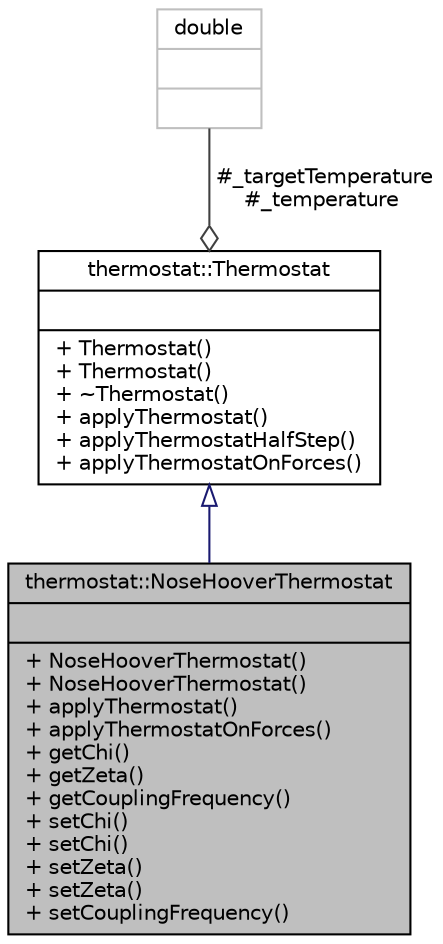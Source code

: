 digraph "thermostat::NoseHooverThermostat"
{
 // LATEX_PDF_SIZE
  edge [fontname="Helvetica",fontsize="10",labelfontname="Helvetica",labelfontsize="10"];
  node [fontname="Helvetica",fontsize="10",shape=record];
  Node1 [label="{thermostat::NoseHooverThermostat\n||+ NoseHooverThermostat()\l+ NoseHooverThermostat()\l+ applyThermostat()\l+ applyThermostatOnForces()\l+ getChi()\l+ getZeta()\l+ getCouplingFrequency()\l+ setChi()\l+ setChi()\l+ setZeta()\l+ setZeta()\l+ setCouplingFrequency()\l}",height=0.2,width=0.4,color="black", fillcolor="grey75", style="filled", fontcolor="black",tooltip="this class implements the Nose-Hoover thermostat"];
  Node2 -> Node1 [dir="back",color="midnightblue",fontsize="10",style="solid",arrowtail="onormal",fontname="Helvetica"];
  Node2 [label="{thermostat::Thermostat\n||+ Thermostat()\l+ Thermostat()\l+ ~Thermostat()\l+ applyThermostat()\l+ applyThermostatHalfStep()\l+ applyThermostatOnForces()\l}",height=0.2,width=0.4,color="black", fillcolor="white", style="filled",URL="$classthermostat_1_1Thermostat.html",tooltip="Thermostat is a base class for all thermostats."];
  Node3 -> Node2 [color="grey25",fontsize="10",style="solid",label=" #_targetTemperature\n#_temperature" ,arrowhead="odiamond",fontname="Helvetica"];
  Node3 [label="{double\n||}",height=0.2,width=0.4,color="grey75", fillcolor="white", style="filled",tooltip=" "];
}

